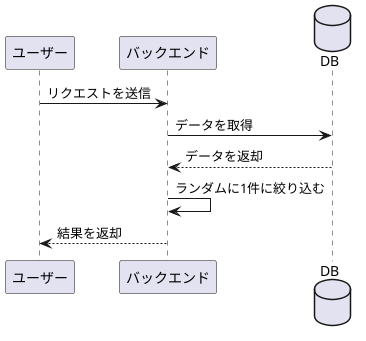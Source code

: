 @startuml
participant "ユーザー" as user
participant "バックエンド" as backend
database "DB" as database

user -> backend: リクエストを送信
backend -> database: データを取得
database --> backend: データを返却
backend -> backend: ランダムに1件に絞り込む
backend --> user: 結果を返却
@enduml

